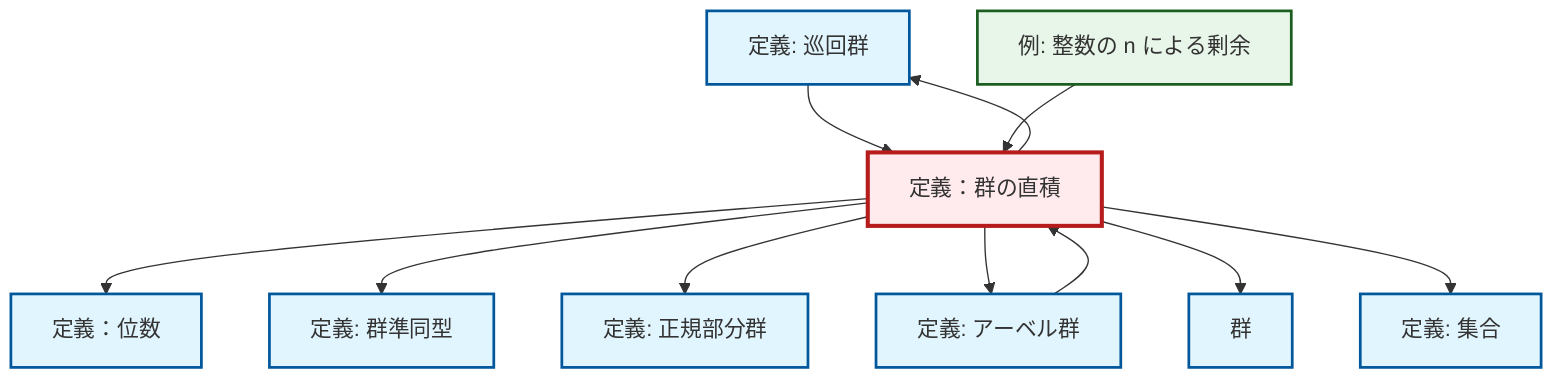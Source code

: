 graph TD
    classDef definition fill:#e1f5fe,stroke:#01579b,stroke-width:2px
    classDef theorem fill:#f3e5f5,stroke:#4a148c,stroke-width:2px
    classDef axiom fill:#fff3e0,stroke:#e65100,stroke-width:2px
    classDef example fill:#e8f5e9,stroke:#1b5e20,stroke-width:2px
    classDef current fill:#ffebee,stroke:#b71c1c,stroke-width:3px
    def-cyclic-group["定義: 巡回群"]:::definition
    ex-quotient-integers-mod-n["例: 整数の n による剰余"]:::example
    def-set["定義: 集合"]:::definition
    def-normal-subgroup["定義: 正規部分群"]:::definition
    def-order["定義：位数"]:::definition
    def-abelian-group["定義: アーベル群"]:::definition
    def-group["群"]:::definition
    def-direct-product["定義：群の直積"]:::definition
    def-homomorphism["定義: 群準同型"]:::definition
    def-cyclic-group --> def-direct-product
    def-direct-product --> def-order
    def-direct-product --> def-homomorphism
    def-direct-product --> def-normal-subgroup
    def-abelian-group --> def-direct-product
    def-direct-product --> def-cyclic-group
    def-direct-product --> def-abelian-group
    def-direct-product --> def-group
    def-direct-product --> def-set
    ex-quotient-integers-mod-n --> def-direct-product
    class def-direct-product current